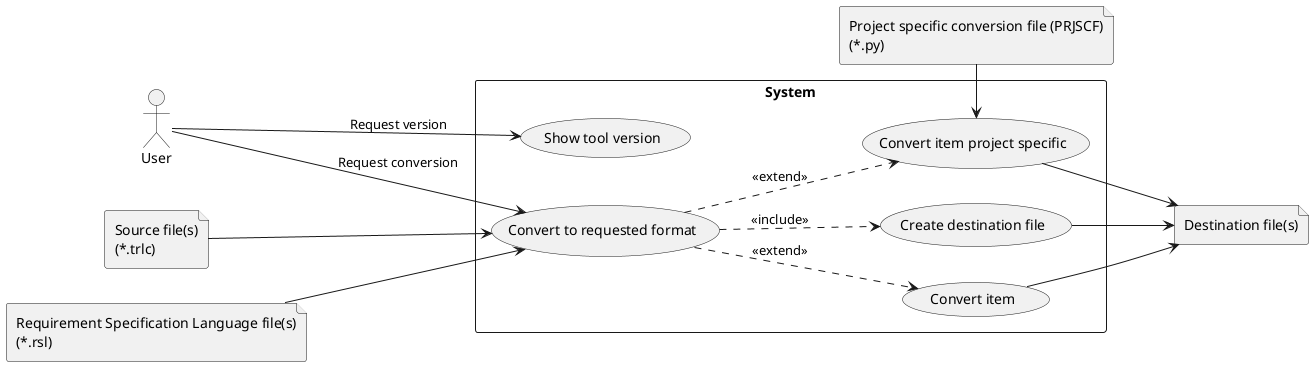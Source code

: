 @startuml use_cases

left to right direction

rectangle "System" {

    usecase "Convert to requested format" as ucConvertToFormat
    usecase "Show tool version" as ucShowToolVersion
    usecase "Create destination file" as ucCreateDestinationFile
    usecase "Convert item" as ucConvertItem
    usecase "Convert item project specific" as ucConvertItemProjectSpecific

    ucConvertToFormat ..> ucCreateDestinationFile: <<include>>
    ucConvertToFormat ..> ucConvertItem: <<extend>>
    ucConvertToFormat ..> ucConvertItemProjectSpecific: <<extend>>
}

actor "User" as user
file "Source file(s)\n(*.trlc)" as srcFiles
file "Requirement Specification Language file(s)\n(*.rsl)" as rlsFiles
file "Destination file(s)" as dstFiles
file "Project specific conversion file (PRJSCF)\n(*.py)" as projectSpecificConversionFile

user --> ucConvertToFormat: Request conversion
srcFiles --> ucConvertToFormat
rlsFiles --> ucConvertToFormat
projectSpecificConversionFile -l-> ucConvertItemProjectSpecific
ucCreateDestinationFile --> dstFiles
ucConvertItem --> dstFiles
ucConvertItemProjectSpecific --> dstFiles

user --> ucShowToolVersion: Request version

@enduml
